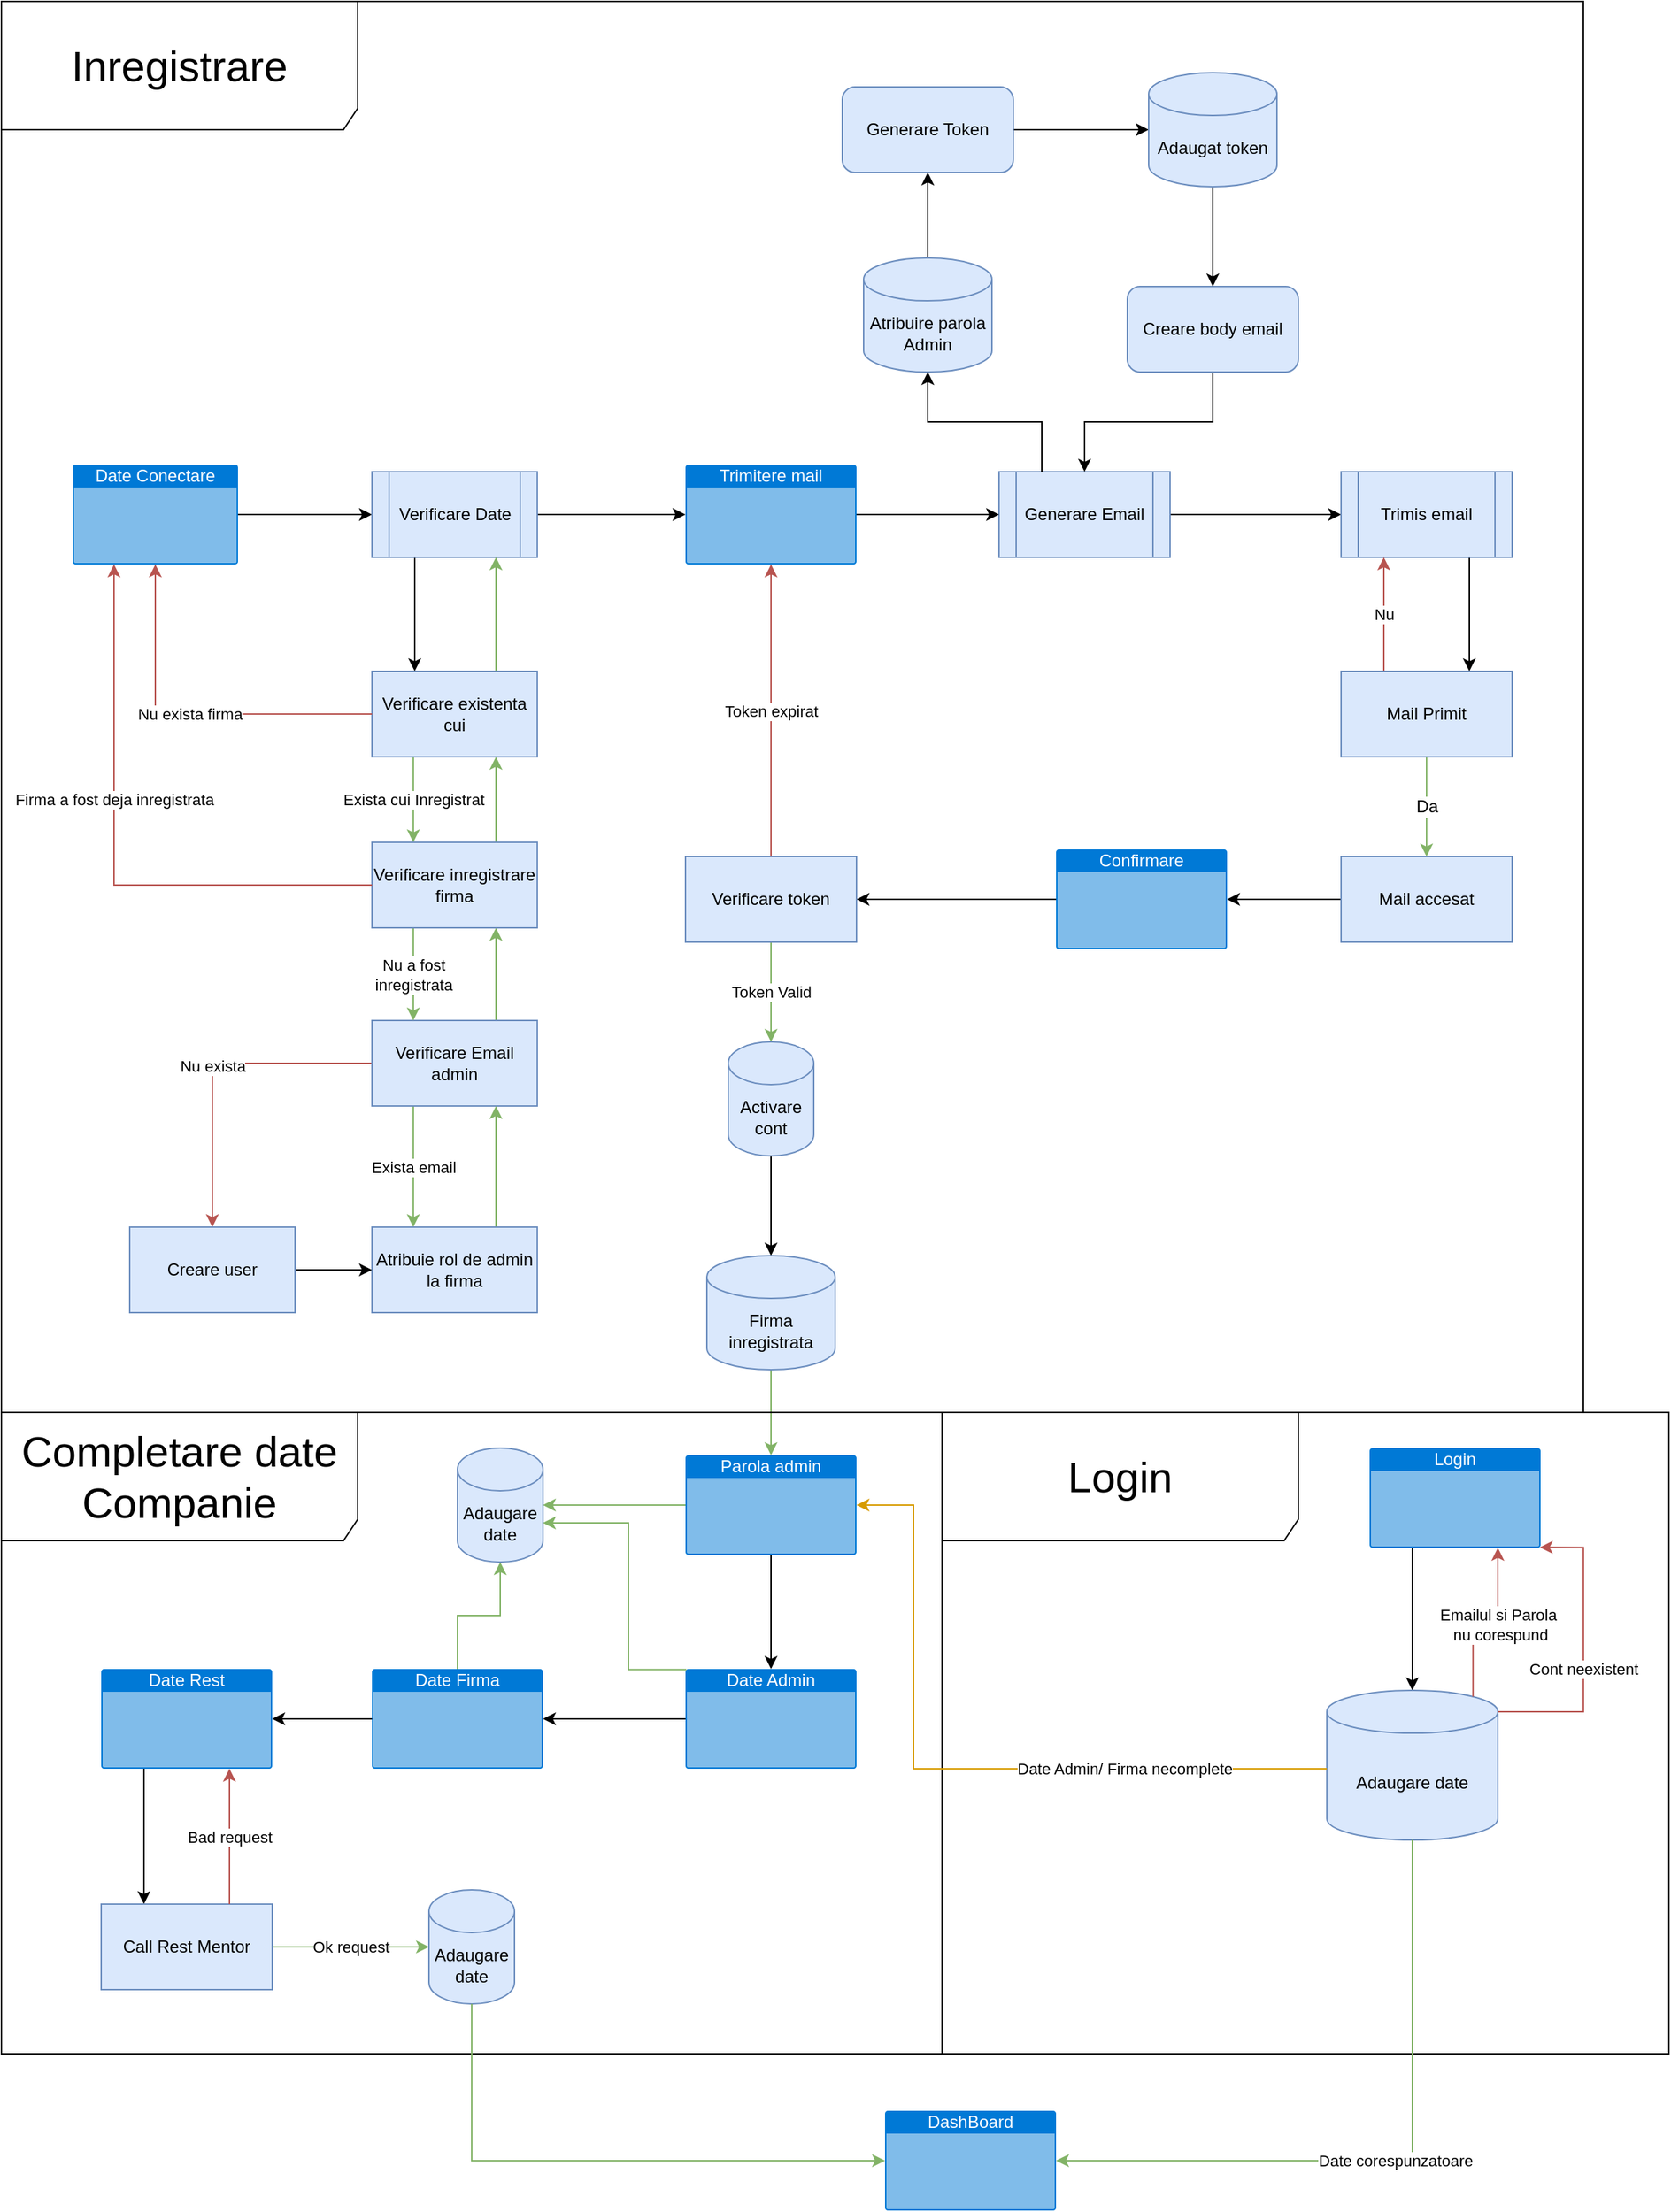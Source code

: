 <mxfile version="22.1.4" type="github">
  <diagram name="Pagină-1" id="4xMoVaFx2DnquvAbO4xz">
    <mxGraphModel dx="5340" dy="3383" grid="1" gridSize="10" guides="1" tooltips="1" connect="1" arrows="1" fold="1" page="1" pageScale="1" pageWidth="1920" pageHeight="1200" math="0" shadow="0">
      <root>
        <mxCell id="0" />
        <mxCell id="1" parent="0" />
        <mxCell id="nUgjpErT9T5JklCMchZT-59" value="" style="edgeStyle=orthogonalEdgeStyle;rounded=0;orthogonalLoop=1;jettySize=auto;html=1;fontFamily=Helvetica;fontSize=12;fontColor=default;" parent="1" source="nUgjpErT9T5JklCMchZT-44" target="nUgjpErT9T5JklCMchZT-58" edge="1">
          <mxGeometry relative="1" as="geometry" />
        </mxCell>
        <mxCell id="nUgjpErT9T5JklCMchZT-44" value="Generare Email" style="shape=process;whiteSpace=wrap;html=1;backgroundOutline=1;rounded=0;strokeColor=#6c8ebf;align=center;verticalAlign=middle;fontFamily=Helvetica;fontSize=12;fontColor=default;fillColor=#dae8fc;" parent="1" vertex="1">
          <mxGeometry x="480" y="240" width="120" height="60" as="geometry" />
        </mxCell>
        <mxCell id="LQzyUKZl5z_uOltu3v29-99" value="" style="edgeStyle=orthogonalEdgeStyle;rounded=0;orthogonalLoop=1;jettySize=auto;html=1;" edge="1" parent="1" source="nUgjpErT9T5JklCMchZT-47" target="LQzyUKZl5z_uOltu3v29-68">
          <mxGeometry relative="1" as="geometry" />
        </mxCell>
        <mxCell id="nUgjpErT9T5JklCMchZT-47" value="Generare Token" style="rounded=1;whiteSpace=wrap;html=1;strokeColor=#6c8ebf;align=center;verticalAlign=middle;fontFamily=Helvetica;fontSize=12;fontColor=default;fillColor=#dae8fc;" parent="1" vertex="1">
          <mxGeometry x="370" y="-30" width="120" height="60" as="geometry" />
        </mxCell>
        <mxCell id="LQzyUKZl5z_uOltu3v29-103" value="" style="edgeStyle=orthogonalEdgeStyle;rounded=0;orthogonalLoop=1;jettySize=auto;html=1;" edge="1" parent="1" source="nUgjpErT9T5JklCMchZT-54" target="nUgjpErT9T5JklCMchZT-44">
          <mxGeometry relative="1" as="geometry" />
        </mxCell>
        <mxCell id="nUgjpErT9T5JklCMchZT-54" value="Creare body email" style="rounded=1;whiteSpace=wrap;html=1;strokeColor=#6c8ebf;align=center;verticalAlign=middle;fontFamily=Helvetica;fontSize=12;fontColor=default;fillColor=#dae8fc;" parent="1" vertex="1">
          <mxGeometry x="570" y="110" width="120" height="60" as="geometry" />
        </mxCell>
        <mxCell id="LQzyUKZl5z_uOltu3v29-106" style="edgeStyle=orthogonalEdgeStyle;rounded=0;orthogonalLoop=1;jettySize=auto;html=1;exitX=0.75;exitY=1;exitDx=0;exitDy=0;entryX=0.75;entryY=0;entryDx=0;entryDy=0;" edge="1" parent="1" source="nUgjpErT9T5JklCMchZT-58" target="nUgjpErT9T5JklCMchZT-61">
          <mxGeometry relative="1" as="geometry" />
        </mxCell>
        <mxCell id="nUgjpErT9T5JklCMchZT-58" value="Trimis email" style="shape=process;whiteSpace=wrap;html=1;backgroundOutline=1;rounded=0;strokeColor=#6c8ebf;align=center;verticalAlign=middle;fontFamily=Helvetica;fontSize=12;fontColor=default;fillColor=#dae8fc;" parent="1" vertex="1">
          <mxGeometry x="720" y="240" width="120" height="60" as="geometry" />
        </mxCell>
        <mxCell id="nUgjpErT9T5JklCMchZT-67" value="Da" style="edgeStyle=orthogonalEdgeStyle;rounded=0;orthogonalLoop=1;jettySize=auto;html=1;fontFamily=Helvetica;fontSize=12;fontColor=default;fillColor=#d5e8d4;strokeColor=#82b366;" parent="1" source="nUgjpErT9T5JklCMchZT-61" target="nUgjpErT9T5JklCMchZT-66" edge="1">
          <mxGeometry relative="1" as="geometry" />
        </mxCell>
        <mxCell id="LQzyUKZl5z_uOltu3v29-107" value="Nu" style="edgeStyle=orthogonalEdgeStyle;rounded=0;orthogonalLoop=1;jettySize=auto;html=1;exitX=0.25;exitY=0;exitDx=0;exitDy=0;entryX=0.25;entryY=1;entryDx=0;entryDy=0;fillColor=#f8cecc;strokeColor=#b85450;" edge="1" parent="1" source="nUgjpErT9T5JklCMchZT-61" target="nUgjpErT9T5JklCMchZT-58">
          <mxGeometry relative="1" as="geometry" />
        </mxCell>
        <mxCell id="nUgjpErT9T5JklCMchZT-61" value="Mail Primit" style="whiteSpace=wrap;html=1;fillColor=#dae8fc;strokeColor=#6c8ebf;rounded=0;" parent="1" vertex="1">
          <mxGeometry x="720" y="380" width="120" height="60" as="geometry" />
        </mxCell>
        <mxCell id="nUgjpErT9T5JklCMchZT-69" value="" style="edgeStyle=orthogonalEdgeStyle;rounded=0;orthogonalLoop=1;jettySize=auto;html=1;fontFamily=Helvetica;fontSize=12;fontColor=default;" parent="1" source="nUgjpErT9T5JklCMchZT-66" target="nUgjpErT9T5JklCMchZT-68" edge="1">
          <mxGeometry relative="1" as="geometry" />
        </mxCell>
        <mxCell id="nUgjpErT9T5JklCMchZT-66" value="Mail accesat" style="whiteSpace=wrap;html=1;fillColor=#dae8fc;strokeColor=#6c8ebf;rounded=0;" parent="1" vertex="1">
          <mxGeometry x="720" y="510" width="120" height="60" as="geometry" />
        </mxCell>
        <mxCell id="LQzyUKZl5z_uOltu3v29-7" value="" style="edgeStyle=orthogonalEdgeStyle;rounded=0;orthogonalLoop=1;jettySize=auto;html=1;" edge="1" parent="1" source="nUgjpErT9T5JklCMchZT-68" target="LQzyUKZl5z_uOltu3v29-6">
          <mxGeometry relative="1" as="geometry" />
        </mxCell>
        <mxCell id="nUgjpErT9T5JklCMchZT-68" value="Confirmare" style="html=1;whiteSpace=wrap;strokeColor=none;fillColor=#0079D6;labelPosition=center;verticalLabelPosition=middle;verticalAlign=top;align=center;fontSize=12;outlineConnect=0;spacingTop=-6;fontColor=#FFFFFF;sketch=0;shape=mxgraph.sitemap.page;rounded=0;fontFamily=Helvetica;" parent="1" vertex="1">
          <mxGeometry x="520" y="505" width="120" height="70" as="geometry" />
        </mxCell>
        <mxCell id="LQzyUKZl5z_uOltu3v29-36" value="Token Valid" style="edgeStyle=orthogonalEdgeStyle;rounded=0;orthogonalLoop=1;jettySize=auto;html=1;fillColor=#d5e8d4;strokeColor=#82b366;" edge="1" parent="1" source="LQzyUKZl5z_uOltu3v29-6" target="LQzyUKZl5z_uOltu3v29-35">
          <mxGeometry relative="1" as="geometry" />
        </mxCell>
        <mxCell id="LQzyUKZl5z_uOltu3v29-6" value="Verificare token" style="whiteSpace=wrap;html=1;fillColor=#dae8fc;strokeColor=#6c8ebf;rounded=0;" vertex="1" parent="1">
          <mxGeometry x="260" y="510" width="120" height="60" as="geometry" />
        </mxCell>
        <mxCell id="LQzyUKZl5z_uOltu3v29-21" value="" style="edgeStyle=orthogonalEdgeStyle;rounded=0;orthogonalLoop=1;jettySize=auto;html=1;" edge="1" parent="1" source="LQzyUKZl5z_uOltu3v29-12" target="LQzyUKZl5z_uOltu3v29-20">
          <mxGeometry relative="1" as="geometry" />
        </mxCell>
        <mxCell id="LQzyUKZl5z_uOltu3v29-113" value="" style="edgeStyle=orthogonalEdgeStyle;rounded=0;orthogonalLoop=1;jettySize=auto;html=1;fillColor=#d5e8d4;strokeColor=#82b366;" edge="1" parent="1" source="LQzyUKZl5z_uOltu3v29-12" target="LQzyUKZl5z_uOltu3v29-112">
          <mxGeometry relative="1" as="geometry" />
        </mxCell>
        <mxCell id="LQzyUKZl5z_uOltu3v29-12" value="Parola admin" style="html=1;whiteSpace=wrap;strokeColor=none;fillColor=#0079D6;labelPosition=center;verticalLabelPosition=middle;verticalAlign=top;align=center;fontSize=12;outlineConnect=0;spacingTop=-6;fontColor=#FFFFFF;sketch=0;shape=mxgraph.sitemap.page;rounded=0;fontFamily=Helvetica;" vertex="1" parent="1">
          <mxGeometry x="260" y="930" width="120" height="70" as="geometry" />
        </mxCell>
        <mxCell id="LQzyUKZl5z_uOltu3v29-23" value="" style="edgeStyle=orthogonalEdgeStyle;rounded=0;orthogonalLoop=1;jettySize=auto;html=1;" edge="1" parent="1" source="LQzyUKZl5z_uOltu3v29-20" target="LQzyUKZl5z_uOltu3v29-22">
          <mxGeometry relative="1" as="geometry" />
        </mxCell>
        <mxCell id="LQzyUKZl5z_uOltu3v29-20" value="Date Admin" style="html=1;whiteSpace=wrap;strokeColor=none;fillColor=#0079D6;labelPosition=center;verticalLabelPosition=middle;verticalAlign=top;align=center;fontSize=12;outlineConnect=0;spacingTop=-6;fontColor=#FFFFFF;sketch=0;shape=mxgraph.sitemap.page;rounded=0;fontFamily=Helvetica;" vertex="1" parent="1">
          <mxGeometry x="260" y="1080" width="120" height="70" as="geometry" />
        </mxCell>
        <mxCell id="LQzyUKZl5z_uOltu3v29-25" value="" style="edgeStyle=orthogonalEdgeStyle;rounded=0;orthogonalLoop=1;jettySize=auto;html=1;" edge="1" parent="1" source="LQzyUKZl5z_uOltu3v29-22" target="LQzyUKZl5z_uOltu3v29-24">
          <mxGeometry relative="1" as="geometry" />
        </mxCell>
        <mxCell id="LQzyUKZl5z_uOltu3v29-116" value="" style="edgeStyle=orthogonalEdgeStyle;rounded=0;orthogonalLoop=1;jettySize=auto;html=1;fillColor=#d5e8d4;strokeColor=#82b366;" edge="1" parent="1" source="LQzyUKZl5z_uOltu3v29-22" target="LQzyUKZl5z_uOltu3v29-112">
          <mxGeometry relative="1" as="geometry" />
        </mxCell>
        <mxCell id="LQzyUKZl5z_uOltu3v29-22" value="Date Firma" style="html=1;whiteSpace=wrap;strokeColor=none;fillColor=#0079D6;labelPosition=center;verticalLabelPosition=middle;verticalAlign=top;align=center;fontSize=12;outlineConnect=0;spacingTop=-6;fontColor=#FFFFFF;sketch=0;shape=mxgraph.sitemap.page;rounded=0;fontFamily=Helvetica;" vertex="1" parent="1">
          <mxGeometry x="40" y="1080" width="120" height="70" as="geometry" />
        </mxCell>
        <mxCell id="LQzyUKZl5z_uOltu3v29-108" style="edgeStyle=orthogonalEdgeStyle;rounded=0;orthogonalLoop=1;jettySize=auto;html=1;exitX=0.25;exitY=1;exitDx=0;exitDy=0;exitPerimeter=0;entryX=0.25;entryY=0;entryDx=0;entryDy=0;" edge="1" parent="1" source="LQzyUKZl5z_uOltu3v29-24" target="LQzyUKZl5z_uOltu3v29-28">
          <mxGeometry relative="1" as="geometry" />
        </mxCell>
        <mxCell id="LQzyUKZl5z_uOltu3v29-24" value="Date Rest&lt;br&gt;" style="html=1;whiteSpace=wrap;strokeColor=none;fillColor=#0079D6;labelPosition=center;verticalLabelPosition=middle;verticalAlign=top;align=center;fontSize=12;outlineConnect=0;spacingTop=-6;fontColor=#FFFFFF;sketch=0;shape=mxgraph.sitemap.page;rounded=0;fontFamily=Helvetica;" vertex="1" parent="1">
          <mxGeometry x="-150" y="1080" width="120" height="70" as="geometry" />
        </mxCell>
        <mxCell id="LQzyUKZl5z_uOltu3v29-33" value="Ok request" style="edgeStyle=orthogonalEdgeStyle;rounded=0;orthogonalLoop=1;jettySize=auto;html=1;fillColor=#d5e8d4;strokeColor=#82b366;entryX=0;entryY=0.5;entryDx=0;entryDy=0;entryPerimeter=0;" edge="1" parent="1" source="LQzyUKZl5z_uOltu3v29-28" target="LQzyUKZl5z_uOltu3v29-117">
          <mxGeometry relative="1" as="geometry" />
        </mxCell>
        <mxCell id="LQzyUKZl5z_uOltu3v29-28" value="Call Rest Mentor" style="whiteSpace=wrap;html=1;fillColor=#dae8fc;strokeColor=#6c8ebf;rounded=0;glass=0;shadow=0;" vertex="1" parent="1">
          <mxGeometry x="-150" y="1245" width="120" height="60" as="geometry" />
        </mxCell>
        <mxCell id="LQzyUKZl5z_uOltu3v29-32" value="DashBoard" style="html=1;whiteSpace=wrap;strokeColor=none;fillColor=#0079D6;labelPosition=center;verticalLabelPosition=middle;verticalAlign=top;align=center;fontSize=12;outlineConnect=0;spacingTop=-6;fontColor=#FFFFFF;sketch=0;shape=mxgraph.sitemap.page;rounded=0;fontFamily=Helvetica;" vertex="1" parent="1">
          <mxGeometry x="400" y="1390" width="120" height="70" as="geometry" />
        </mxCell>
        <mxCell id="LQzyUKZl5z_uOltu3v29-92" value="" style="edgeStyle=orthogonalEdgeStyle;rounded=0;orthogonalLoop=1;jettySize=auto;html=1;" edge="1" parent="1" source="LQzyUKZl5z_uOltu3v29-35" target="LQzyUKZl5z_uOltu3v29-91">
          <mxGeometry relative="1" as="geometry" />
        </mxCell>
        <mxCell id="LQzyUKZl5z_uOltu3v29-35" value="Activare cont" style="shape=cylinder3;whiteSpace=wrap;html=1;boundedLbl=1;backgroundOutline=1;size=15;fillColor=#dae8fc;strokeColor=#6c8ebf;" vertex="1" parent="1">
          <mxGeometry x="290" y="640" width="60" height="80" as="geometry" />
        </mxCell>
        <mxCell id="LQzyUKZl5z_uOltu3v29-38" value="&lt;font style=&quot;font-size: 30px;&quot;&gt;Inregistrare&lt;/font&gt;" style="shape=umlFrame;whiteSpace=wrap;html=1;pointerEvents=0;width=250;height=90;" vertex="1" parent="1">
          <mxGeometry x="-220" y="-90" width="1110" height="990" as="geometry" />
        </mxCell>
        <mxCell id="LQzyUKZl5z_uOltu3v29-45" value="" style="edgeStyle=orthogonalEdgeStyle;rounded=0;orthogonalLoop=1;jettySize=auto;html=1;" edge="1" parent="1" source="LQzyUKZl5z_uOltu3v29-40" target="LQzyUKZl5z_uOltu3v29-44">
          <mxGeometry relative="1" as="geometry" />
        </mxCell>
        <mxCell id="LQzyUKZl5z_uOltu3v29-40" value="Date Conectare" style="html=1;whiteSpace=wrap;strokeColor=none;fillColor=#0079D6;labelPosition=center;verticalLabelPosition=middle;verticalAlign=top;align=center;fontSize=12;outlineConnect=0;spacingTop=-6;fontColor=#FFFFFF;sketch=0;shape=mxgraph.sitemap.page;rounded=0;fontFamily=Helvetica;" vertex="1" parent="1">
          <mxGeometry x="-170" y="235" width="116" height="70" as="geometry" />
        </mxCell>
        <mxCell id="LQzyUKZl5z_uOltu3v29-47" value="" style="edgeStyle=orthogonalEdgeStyle;rounded=0;orthogonalLoop=1;jettySize=auto;html=1;" edge="1" parent="1" source="LQzyUKZl5z_uOltu3v29-44" target="LQzyUKZl5z_uOltu3v29-46">
          <mxGeometry relative="1" as="geometry">
            <Array as="points">
              <mxPoint x="70" y="340" />
              <mxPoint x="70" y="340" />
            </Array>
          </mxGeometry>
        </mxCell>
        <mxCell id="LQzyUKZl5z_uOltu3v29-78" value="" style="edgeStyle=orthogonalEdgeStyle;rounded=0;orthogonalLoop=1;jettySize=auto;html=1;" edge="1" parent="1" source="LQzyUKZl5z_uOltu3v29-44" target="LQzyUKZl5z_uOltu3v29-76">
          <mxGeometry relative="1" as="geometry" />
        </mxCell>
        <mxCell id="LQzyUKZl5z_uOltu3v29-44" value="Verificare Date" style="shape=process;whiteSpace=wrap;html=1;backgroundOutline=1;rounded=0;strokeColor=#6c8ebf;align=center;verticalAlign=middle;fontFamily=Helvetica;fontSize=12;fontColor=default;fillColor=#dae8fc;" vertex="1" parent="1">
          <mxGeometry x="40" y="240" width="116" height="60" as="geometry" />
        </mxCell>
        <mxCell id="LQzyUKZl5z_uOltu3v29-50" value="Exista cui Inregistrat" style="edgeStyle=orthogonalEdgeStyle;rounded=0;orthogonalLoop=1;jettySize=auto;html=1;fillColor=#d5e8d4;strokeColor=#82b366;exitX=0.25;exitY=1;exitDx=0;exitDy=0;entryX=0.25;entryY=0;entryDx=0;entryDy=0;" edge="1" parent="1" source="LQzyUKZl5z_uOltu3v29-46" target="LQzyUKZl5z_uOltu3v29-87">
          <mxGeometry relative="1" as="geometry" />
        </mxCell>
        <mxCell id="LQzyUKZl5z_uOltu3v29-59" style="edgeStyle=orthogonalEdgeStyle;rounded=0;orthogonalLoop=1;jettySize=auto;html=1;exitX=0.75;exitY=0;exitDx=0;exitDy=0;entryX=0.75;entryY=1;entryDx=0;entryDy=0;fillColor=#d5e8d4;strokeColor=#82b366;" edge="1" parent="1" source="LQzyUKZl5z_uOltu3v29-46" target="LQzyUKZl5z_uOltu3v29-44">
          <mxGeometry relative="1" as="geometry" />
        </mxCell>
        <mxCell id="LQzyUKZl5z_uOltu3v29-46" value="Verificare existenta cui" style="whiteSpace=wrap;html=1;fillColor=#dae8fc;strokeColor=#6c8ebf;rounded=0;" vertex="1" parent="1">
          <mxGeometry x="40" y="380" width="116" height="60" as="geometry" />
        </mxCell>
        <mxCell id="LQzyUKZl5z_uOltu3v29-48" value="Nu exista firma" style="edgeStyle=orthogonalEdgeStyle;rounded=0;orthogonalLoop=1;jettySize=auto;html=1;entryX=0.5;entryY=1;entryDx=0;entryDy=0;entryPerimeter=0;fillColor=#f8cecc;strokeColor=#b85450;" edge="1" parent="1" source="LQzyUKZl5z_uOltu3v29-46" target="LQzyUKZl5z_uOltu3v29-40">
          <mxGeometry relative="1" as="geometry" />
        </mxCell>
        <mxCell id="LQzyUKZl5z_uOltu3v29-53" value="Exista email" style="edgeStyle=orthogonalEdgeStyle;rounded=0;orthogonalLoop=1;jettySize=auto;html=1;fillColor=#d5e8d4;strokeColor=#82b366;exitX=0.25;exitY=1;exitDx=0;exitDy=0;entryX=0.25;entryY=0;entryDx=0;entryDy=0;" edge="1" parent="1" source="LQzyUKZl5z_uOltu3v29-49" target="LQzyUKZl5z_uOltu3v29-52">
          <mxGeometry relative="1" as="geometry" />
        </mxCell>
        <mxCell id="LQzyUKZl5z_uOltu3v29-55" value="Nu exista" style="edgeStyle=orthogonalEdgeStyle;rounded=0;orthogonalLoop=1;jettySize=auto;html=1;fillColor=#f8cecc;strokeColor=#b85450;" edge="1" parent="1" source="LQzyUKZl5z_uOltu3v29-49" target="LQzyUKZl5z_uOltu3v29-54">
          <mxGeometry relative="1" as="geometry" />
        </mxCell>
        <mxCell id="LQzyUKZl5z_uOltu3v29-58" style="edgeStyle=orthogonalEdgeStyle;rounded=0;orthogonalLoop=1;jettySize=auto;html=1;exitX=0.75;exitY=0;exitDx=0;exitDy=0;entryX=0.75;entryY=1;entryDx=0;entryDy=0;fillColor=#d5e8d4;strokeColor=#82b366;" edge="1" parent="1" source="LQzyUKZl5z_uOltu3v29-49" target="LQzyUKZl5z_uOltu3v29-87">
          <mxGeometry relative="1" as="geometry" />
        </mxCell>
        <mxCell id="LQzyUKZl5z_uOltu3v29-49" value="Verificare Email admin" style="whiteSpace=wrap;html=1;fillColor=#dae8fc;strokeColor=#6c8ebf;rounded=0;" vertex="1" parent="1">
          <mxGeometry x="40" y="625" width="116" height="60" as="geometry" />
        </mxCell>
        <mxCell id="LQzyUKZl5z_uOltu3v29-57" style="edgeStyle=orthogonalEdgeStyle;rounded=0;orthogonalLoop=1;jettySize=auto;html=1;exitX=0.75;exitY=0;exitDx=0;exitDy=0;entryX=0.75;entryY=1;entryDx=0;entryDy=0;fillColor=#d5e8d4;strokeColor=#82b366;" edge="1" parent="1" source="LQzyUKZl5z_uOltu3v29-52" target="LQzyUKZl5z_uOltu3v29-49">
          <mxGeometry relative="1" as="geometry" />
        </mxCell>
        <mxCell id="LQzyUKZl5z_uOltu3v29-52" value="Atribuie rol de admin la firma" style="whiteSpace=wrap;html=1;fillColor=#dae8fc;strokeColor=#6c8ebf;rounded=0;" vertex="1" parent="1">
          <mxGeometry x="40" y="770" width="116" height="60" as="geometry" />
        </mxCell>
        <mxCell id="LQzyUKZl5z_uOltu3v29-56" value="" style="edgeStyle=orthogonalEdgeStyle;rounded=0;orthogonalLoop=1;jettySize=auto;html=1;" edge="1" parent="1" source="LQzyUKZl5z_uOltu3v29-54" target="LQzyUKZl5z_uOltu3v29-52">
          <mxGeometry relative="1" as="geometry" />
        </mxCell>
        <mxCell id="LQzyUKZl5z_uOltu3v29-54" value="Creare user" style="whiteSpace=wrap;html=1;fillColor=#dae8fc;strokeColor=#6c8ebf;rounded=0;" vertex="1" parent="1">
          <mxGeometry x="-130" y="770" width="116" height="60" as="geometry" />
        </mxCell>
        <mxCell id="LQzyUKZl5z_uOltu3v29-102" value="" style="edgeStyle=orthogonalEdgeStyle;rounded=0;orthogonalLoop=1;jettySize=auto;html=1;" edge="1" parent="1" source="LQzyUKZl5z_uOltu3v29-68" target="nUgjpErT9T5JklCMchZT-54">
          <mxGeometry relative="1" as="geometry" />
        </mxCell>
        <mxCell id="LQzyUKZl5z_uOltu3v29-68" value="Adaugat token" style="shape=cylinder3;whiteSpace=wrap;html=1;boundedLbl=1;backgroundOutline=1;size=15;fillColor=#dae8fc;strokeColor=#6c8ebf;" vertex="1" parent="1">
          <mxGeometry x="585" y="-40" width="90" height="80" as="geometry" />
        </mxCell>
        <mxCell id="LQzyUKZl5z_uOltu3v29-77" value="" style="edgeStyle=orthogonalEdgeStyle;rounded=0;orthogonalLoop=1;jettySize=auto;html=1;" edge="1" parent="1" source="LQzyUKZl5z_uOltu3v29-76" target="nUgjpErT9T5JklCMchZT-44">
          <mxGeometry relative="1" as="geometry" />
        </mxCell>
        <mxCell id="LQzyUKZl5z_uOltu3v29-76" value="Trimitere mail" style="html=1;whiteSpace=wrap;strokeColor=none;fillColor=#0079D6;labelPosition=center;verticalLabelPosition=middle;verticalAlign=top;align=center;fontSize=12;outlineConnect=0;spacingTop=-6;fontColor=#FFFFFF;sketch=0;shape=mxgraph.sitemap.page;rounded=0;fontFamily=Helvetica;" vertex="1" parent="1">
          <mxGeometry x="260" y="235" width="120" height="70" as="geometry" />
        </mxCell>
        <mxCell id="LQzyUKZl5z_uOltu3v29-86" value="Token expirat" style="edgeStyle=orthogonalEdgeStyle;rounded=0;orthogonalLoop=1;jettySize=auto;html=1;exitX=0.5;exitY=0;exitDx=0;exitDy=0;entryX=0.5;entryY=1;entryDx=0;entryDy=0;entryPerimeter=0;fillColor=#f8cecc;strokeColor=#b85450;" edge="1" parent="1" source="LQzyUKZl5z_uOltu3v29-6" target="LQzyUKZl5z_uOltu3v29-76">
          <mxGeometry relative="1" as="geometry" />
        </mxCell>
        <mxCell id="LQzyUKZl5z_uOltu3v29-88" value="Nu a fost &lt;br&gt;inregistrata" style="edgeStyle=orthogonalEdgeStyle;rounded=0;orthogonalLoop=1;jettySize=auto;html=1;exitX=0.25;exitY=1;exitDx=0;exitDy=0;entryX=0.25;entryY=0;entryDx=0;entryDy=0;fillColor=#d5e8d4;strokeColor=#82b366;" edge="1" parent="1" source="LQzyUKZl5z_uOltu3v29-87" target="LQzyUKZl5z_uOltu3v29-49">
          <mxGeometry relative="1" as="geometry" />
        </mxCell>
        <mxCell id="LQzyUKZl5z_uOltu3v29-89" style="edgeStyle=orthogonalEdgeStyle;rounded=0;orthogonalLoop=1;jettySize=auto;html=1;exitX=0.75;exitY=0;exitDx=0;exitDy=0;entryX=0.75;entryY=1;entryDx=0;entryDy=0;fillColor=#d5e8d4;strokeColor=#82b366;" edge="1" parent="1" source="LQzyUKZl5z_uOltu3v29-87" target="LQzyUKZl5z_uOltu3v29-46">
          <mxGeometry relative="1" as="geometry" />
        </mxCell>
        <mxCell id="LQzyUKZl5z_uOltu3v29-87" value="Verificare inregistrare firma" style="whiteSpace=wrap;html=1;fillColor=#dae8fc;strokeColor=#6c8ebf;rounded=0;" vertex="1" parent="1">
          <mxGeometry x="40" y="500" width="116" height="60" as="geometry" />
        </mxCell>
        <mxCell id="LQzyUKZl5z_uOltu3v29-90" value="Firma a fost deja inregistrata" style="edgeStyle=orthogonalEdgeStyle;rounded=0;orthogonalLoop=1;jettySize=auto;html=1;exitX=0;exitY=0.5;exitDx=0;exitDy=0;entryX=0.25;entryY=1;entryDx=0;entryDy=0;entryPerimeter=0;fillColor=#f8cecc;strokeColor=#b85450;" edge="1" parent="1" source="LQzyUKZl5z_uOltu3v29-87" target="LQzyUKZl5z_uOltu3v29-40">
          <mxGeometry x="0.187" relative="1" as="geometry">
            <mxPoint as="offset" />
          </mxGeometry>
        </mxCell>
        <mxCell id="LQzyUKZl5z_uOltu3v29-111" style="edgeStyle=orthogonalEdgeStyle;rounded=0;orthogonalLoop=1;jettySize=auto;html=1;exitX=0.5;exitY=1;exitDx=0;exitDy=0;exitPerimeter=0;fillColor=#d5e8d4;strokeColor=#82b366;" edge="1" parent="1" source="LQzyUKZl5z_uOltu3v29-91" target="LQzyUKZl5z_uOltu3v29-12">
          <mxGeometry relative="1" as="geometry" />
        </mxCell>
        <mxCell id="LQzyUKZl5z_uOltu3v29-91" value="Firma inregistrata" style="shape=cylinder3;whiteSpace=wrap;html=1;boundedLbl=1;backgroundOutline=1;size=15;fillColor=#dae8fc;strokeColor=#6c8ebf;" vertex="1" parent="1">
          <mxGeometry x="275" y="790" width="90" height="80" as="geometry" />
        </mxCell>
        <mxCell id="LQzyUKZl5z_uOltu3v29-98" value="" style="edgeStyle=orthogonalEdgeStyle;rounded=0;orthogonalLoop=1;jettySize=auto;html=1;" edge="1" parent="1" source="LQzyUKZl5z_uOltu3v29-94" target="nUgjpErT9T5JklCMchZT-47">
          <mxGeometry relative="1" as="geometry" />
        </mxCell>
        <mxCell id="LQzyUKZl5z_uOltu3v29-94" value="Atribuire parola Admin" style="shape=cylinder3;whiteSpace=wrap;html=1;boundedLbl=1;backgroundOutline=1;size=15;fillColor=#dae8fc;strokeColor=#6c8ebf;" vertex="1" parent="1">
          <mxGeometry x="385" y="90" width="90" height="80" as="geometry" />
        </mxCell>
        <mxCell id="LQzyUKZl5z_uOltu3v29-96" style="edgeStyle=orthogonalEdgeStyle;rounded=0;orthogonalLoop=1;jettySize=auto;html=1;exitX=0.25;exitY=0;exitDx=0;exitDy=0;entryX=0.5;entryY=1;entryDx=0;entryDy=0;entryPerimeter=0;" edge="1" parent="1" source="nUgjpErT9T5JklCMchZT-44" target="LQzyUKZl5z_uOltu3v29-94">
          <mxGeometry relative="1" as="geometry" />
        </mxCell>
        <mxCell id="LQzyUKZl5z_uOltu3v29-104" value="&lt;font style=&quot;font-size: 30px;&quot;&gt;Completare date Companie&lt;/font&gt;" style="shape=umlFrame;whiteSpace=wrap;html=1;pointerEvents=0;width=250;height=90;" vertex="1" parent="1">
          <mxGeometry x="-220" y="900" width="660" height="450" as="geometry" />
        </mxCell>
        <mxCell id="LQzyUKZl5z_uOltu3v29-109" value="Bad request" style="edgeStyle=orthogonalEdgeStyle;rounded=0;orthogonalLoop=1;jettySize=auto;html=1;exitX=0.75;exitY=0;exitDx=0;exitDy=0;entryX=0.75;entryY=1;entryDx=0;entryDy=0;entryPerimeter=0;fillColor=#f8cecc;strokeColor=#b85450;" edge="1" parent="1" source="LQzyUKZl5z_uOltu3v29-28" target="LQzyUKZl5z_uOltu3v29-24">
          <mxGeometry relative="1" as="geometry" />
        </mxCell>
        <mxCell id="LQzyUKZl5z_uOltu3v29-112" value="Adaugare date" style="shape=cylinder3;whiteSpace=wrap;html=1;boundedLbl=1;backgroundOutline=1;size=15;fillColor=#dae8fc;strokeColor=#6c8ebf;" vertex="1" parent="1">
          <mxGeometry x="100" y="925" width="60" height="80" as="geometry" />
        </mxCell>
        <mxCell id="LQzyUKZl5z_uOltu3v29-114" style="edgeStyle=orthogonalEdgeStyle;rounded=0;orthogonalLoop=1;jettySize=auto;html=1;exitX=0.005;exitY=0.005;exitDx=0;exitDy=0;exitPerimeter=0;entryX=1;entryY=0;entryDx=0;entryDy=52.5;entryPerimeter=0;fillColor=#d5e8d4;strokeColor=#82b366;" edge="1" parent="1" source="LQzyUKZl5z_uOltu3v29-20" target="LQzyUKZl5z_uOltu3v29-112">
          <mxGeometry relative="1" as="geometry">
            <Array as="points">
              <mxPoint x="220" y="1080" />
              <mxPoint x="220" y="978" />
            </Array>
          </mxGeometry>
        </mxCell>
        <mxCell id="LQzyUKZl5z_uOltu3v29-117" value="Adaugare date" style="shape=cylinder3;whiteSpace=wrap;html=1;boundedLbl=1;backgroundOutline=1;size=15;fillColor=#dae8fc;strokeColor=#6c8ebf;" vertex="1" parent="1">
          <mxGeometry x="80" y="1235" width="60" height="80" as="geometry" />
        </mxCell>
        <mxCell id="LQzyUKZl5z_uOltu3v29-120" value="&lt;font style=&quot;font-size: 30px;&quot;&gt;Login&lt;br&gt;&lt;/font&gt;" style="shape=umlFrame;whiteSpace=wrap;html=1;pointerEvents=0;width=250;height=90;" vertex="1" parent="1">
          <mxGeometry x="440" y="900" width="510" height="450" as="geometry" />
        </mxCell>
        <mxCell id="LQzyUKZl5z_uOltu3v29-124" value="" style="edgeStyle=orthogonalEdgeStyle;rounded=0;orthogonalLoop=1;jettySize=auto;html=1;exitX=0.25;exitY=1;exitDx=0;exitDy=0;exitPerimeter=0;" edge="1" parent="1" source="LQzyUKZl5z_uOltu3v29-121" target="LQzyUKZl5z_uOltu3v29-122">
          <mxGeometry relative="1" as="geometry" />
        </mxCell>
        <mxCell id="LQzyUKZl5z_uOltu3v29-121" value="Login" style="html=1;whiteSpace=wrap;strokeColor=none;fillColor=#0079D6;labelPosition=center;verticalLabelPosition=middle;verticalAlign=top;align=center;fontSize=12;outlineConnect=0;spacingTop=-6;fontColor=#FFFFFF;sketch=0;shape=mxgraph.sitemap.page;rounded=0;fontFamily=Helvetica;" vertex="1" parent="1">
          <mxGeometry x="740" y="925" width="120" height="70" as="geometry" />
        </mxCell>
        <mxCell id="LQzyUKZl5z_uOltu3v29-122" value="Adaugare date" style="shape=cylinder3;whiteSpace=wrap;html=1;boundedLbl=1;backgroundOutline=1;size=15;fillColor=#dae8fc;strokeColor=#6c8ebf;" vertex="1" parent="1">
          <mxGeometry x="710" y="1095" width="120" height="105" as="geometry" />
        </mxCell>
        <mxCell id="LQzyUKZl5z_uOltu3v29-123" value="Date Admin/ Firma necomplete" style="edgeStyle=orthogonalEdgeStyle;rounded=0;orthogonalLoop=1;jettySize=auto;html=1;entryX=1;entryY=0.5;entryDx=0;entryDy=0;entryPerimeter=0;fillColor=#ffe6cc;strokeColor=#d79b00;" edge="1" parent="1" source="LQzyUKZl5z_uOltu3v29-122" target="LQzyUKZl5z_uOltu3v29-12">
          <mxGeometry x="-0.448" relative="1" as="geometry">
            <Array as="points">
              <mxPoint x="420" y="1150" />
              <mxPoint x="420" y="965" />
            </Array>
            <mxPoint as="offset" />
          </mxGeometry>
        </mxCell>
        <mxCell id="LQzyUKZl5z_uOltu3v29-125" style="edgeStyle=orthogonalEdgeStyle;rounded=0;orthogonalLoop=1;jettySize=auto;html=1;exitX=0.855;exitY=0;exitDx=0;exitDy=4.35;exitPerimeter=0;entryX=0.75;entryY=1;entryDx=0;entryDy=0;entryPerimeter=0;fillColor=#f8cecc;strokeColor=#b85450;" edge="1" parent="1" source="LQzyUKZl5z_uOltu3v29-122" target="LQzyUKZl5z_uOltu3v29-121">
          <mxGeometry relative="1" as="geometry" />
        </mxCell>
        <mxCell id="LQzyUKZl5z_uOltu3v29-126" value="Emailul si Parola&lt;br&gt;&amp;nbsp;nu corespund" style="edgeLabel;html=1;align=center;verticalAlign=middle;resizable=0;points=[];" vertex="1" connectable="0" parent="LQzyUKZl5z_uOltu3v29-125">
          <mxGeometry x="-0.165" y="1" relative="1" as="geometry">
            <mxPoint x="18" as="offset" />
          </mxGeometry>
        </mxCell>
        <mxCell id="LQzyUKZl5z_uOltu3v29-127" value="Cont neexistent" style="edgeStyle=orthogonalEdgeStyle;rounded=0;orthogonalLoop=1;jettySize=auto;html=1;exitX=1;exitY=0;exitDx=0;exitDy=15;exitPerimeter=0;entryX=0.995;entryY=0.995;entryDx=0;entryDy=0;entryPerimeter=0;fillColor=#f8cecc;strokeColor=#b85450;" edge="1" parent="1" source="LQzyUKZl5z_uOltu3v29-122" target="LQzyUKZl5z_uOltu3v29-121">
          <mxGeometry x="-0.126" relative="1" as="geometry">
            <Array as="points">
              <mxPoint x="890" y="1110" />
              <mxPoint x="890" y="995" />
            </Array>
            <mxPoint as="offset" />
          </mxGeometry>
        </mxCell>
        <mxCell id="LQzyUKZl5z_uOltu3v29-130" style="edgeStyle=orthogonalEdgeStyle;rounded=0;orthogonalLoop=1;jettySize=auto;html=1;exitX=0.5;exitY=1;exitDx=0;exitDy=0;exitPerimeter=0;entryX=0;entryY=0.5;entryDx=0;entryDy=0;entryPerimeter=0;fillColor=#d5e8d4;strokeColor=#82b366;" edge="1" parent="1" source="LQzyUKZl5z_uOltu3v29-117" target="LQzyUKZl5z_uOltu3v29-32">
          <mxGeometry relative="1" as="geometry" />
        </mxCell>
        <mxCell id="LQzyUKZl5z_uOltu3v29-131" value="Date corespunzatoare" style="edgeStyle=orthogonalEdgeStyle;rounded=0;orthogonalLoop=1;jettySize=auto;html=1;exitX=0.5;exitY=1;exitDx=0;exitDy=0;exitPerimeter=0;entryX=1;entryY=0.5;entryDx=0;entryDy=0;entryPerimeter=0;fillColor=#d5e8d4;strokeColor=#82b366;" edge="1" parent="1" source="LQzyUKZl5z_uOltu3v29-122" target="LQzyUKZl5z_uOltu3v29-32">
          <mxGeometry relative="1" as="geometry" />
        </mxCell>
      </root>
    </mxGraphModel>
  </diagram>
</mxfile>
